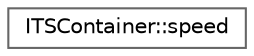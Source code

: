 digraph "类继承关系图"
{
 // INTERACTIVE_SVG=YES
 // LATEX_PDF_SIZE
  bgcolor="transparent";
  edge [fontname=Helvetica,fontsize=10,labelfontname=Helvetica,labelfontsize=10];
  node [fontname=Helvetica,fontsize=10,shape=box,height=0.2,width=0.4];
  rankdir="LR";
  Node0 [id="Node000000",label="ITSContainer::speed",height=0.2,width=0.4,color="grey40", fillcolor="white", style="filled",URL="$d9/d8a/structITSContainer_1_1speed.html",tooltip=" "];
}
